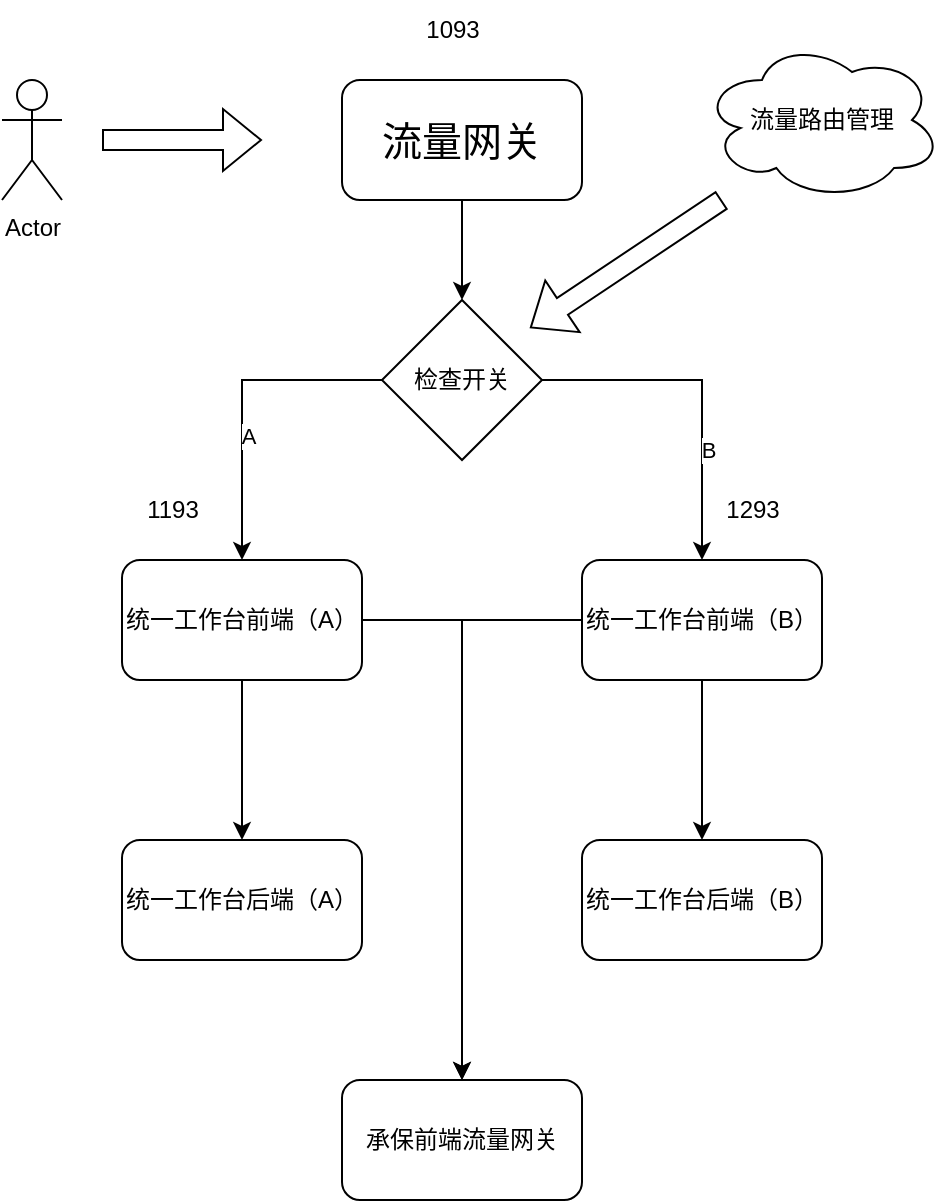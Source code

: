 <mxfile version="24.7.3" type="github">
  <diagram name="第 1 页" id="tZbdZ-ZDqYEMzEUsVfKP">
    <mxGraphModel dx="1368" dy="790" grid="1" gridSize="10" guides="1" tooltips="1" connect="1" arrows="1" fold="1" page="1" pageScale="1" pageWidth="827" pageHeight="1169" math="0" shadow="0">
      <root>
        <mxCell id="0" />
        <mxCell id="1" parent="0" />
        <mxCell id="QO0jwUj8NBlgtjvNCejm-1" value="Actor" style="shape=umlActor;verticalLabelPosition=bottom;verticalAlign=top;html=1;outlineConnect=0;" vertex="1" parent="1">
          <mxGeometry x="150" y="110" width="30" height="60" as="geometry" />
        </mxCell>
        <mxCell id="QO0jwUj8NBlgtjvNCejm-9" value="" style="edgeStyle=orthogonalEdgeStyle;rounded=0;orthogonalLoop=1;jettySize=auto;html=1;" edge="1" parent="1" source="QO0jwUj8NBlgtjvNCejm-2" target="QO0jwUj8NBlgtjvNCejm-8">
          <mxGeometry relative="1" as="geometry" />
        </mxCell>
        <mxCell id="QO0jwUj8NBlgtjvNCejm-2" value="&lt;font style=&quot;font-size: 20px;&quot;&gt;流量网关&lt;br&gt;&lt;/font&gt;" style="rounded=1;whiteSpace=wrap;html=1;" vertex="1" parent="1">
          <mxGeometry x="320" y="110" width="120" height="60" as="geometry" />
        </mxCell>
        <mxCell id="QO0jwUj8NBlgtjvNCejm-3" value="" style="shape=flexArrow;endArrow=classic;html=1;rounded=0;" edge="1" parent="1">
          <mxGeometry width="50" height="50" relative="1" as="geometry">
            <mxPoint x="200" y="140" as="sourcePoint" />
            <mxPoint x="280" y="140" as="targetPoint" />
          </mxGeometry>
        </mxCell>
        <mxCell id="QO0jwUj8NBlgtjvNCejm-24" value="" style="edgeStyle=orthogonalEdgeStyle;rounded=0;orthogonalLoop=1;jettySize=auto;html=1;" edge="1" parent="1" source="QO0jwUj8NBlgtjvNCejm-4" target="QO0jwUj8NBlgtjvNCejm-23">
          <mxGeometry relative="1" as="geometry" />
        </mxCell>
        <mxCell id="QO0jwUj8NBlgtjvNCejm-29" style="edgeStyle=orthogonalEdgeStyle;rounded=0;orthogonalLoop=1;jettySize=auto;html=1;entryX=0.5;entryY=0;entryDx=0;entryDy=0;" edge="1" parent="1" source="QO0jwUj8NBlgtjvNCejm-4" target="QO0jwUj8NBlgtjvNCejm-27">
          <mxGeometry relative="1" as="geometry">
            <Array as="points">
              <mxPoint x="380" y="380" />
            </Array>
          </mxGeometry>
        </mxCell>
        <mxCell id="QO0jwUj8NBlgtjvNCejm-4" value="统一工作台前端（A）" style="rounded=1;whiteSpace=wrap;html=1;" vertex="1" parent="1">
          <mxGeometry x="210" y="350" width="120" height="60" as="geometry" />
        </mxCell>
        <mxCell id="QO0jwUj8NBlgtjvNCejm-26" value="" style="edgeStyle=orthogonalEdgeStyle;rounded=0;orthogonalLoop=1;jettySize=auto;html=1;" edge="1" parent="1" source="QO0jwUj8NBlgtjvNCejm-5" target="QO0jwUj8NBlgtjvNCejm-25">
          <mxGeometry relative="1" as="geometry" />
        </mxCell>
        <mxCell id="QO0jwUj8NBlgtjvNCejm-28" value="" style="edgeStyle=orthogonalEdgeStyle;rounded=0;orthogonalLoop=1;jettySize=auto;html=1;" edge="1" parent="1" source="QO0jwUj8NBlgtjvNCejm-5" target="QO0jwUj8NBlgtjvNCejm-27">
          <mxGeometry relative="1" as="geometry">
            <Array as="points">
              <mxPoint x="380" y="380" />
            </Array>
          </mxGeometry>
        </mxCell>
        <mxCell id="QO0jwUj8NBlgtjvNCejm-5" value="统一工作台前端（B）" style="rounded=1;whiteSpace=wrap;html=1;" vertex="1" parent="1">
          <mxGeometry x="440" y="350" width="120" height="60" as="geometry" />
        </mxCell>
        <mxCell id="QO0jwUj8NBlgtjvNCejm-10" style="edgeStyle=orthogonalEdgeStyle;rounded=0;orthogonalLoop=1;jettySize=auto;html=1;" edge="1" parent="1" source="QO0jwUj8NBlgtjvNCejm-8" target="QO0jwUj8NBlgtjvNCejm-4">
          <mxGeometry relative="1" as="geometry" />
        </mxCell>
        <mxCell id="QO0jwUj8NBlgtjvNCejm-12" value="A" style="edgeLabel;html=1;align=center;verticalAlign=middle;resizable=0;points=[];" vertex="1" connectable="0" parent="QO0jwUj8NBlgtjvNCejm-10">
          <mxGeometry x="0.217" y="3" relative="1" as="geometry">
            <mxPoint as="offset" />
          </mxGeometry>
        </mxCell>
        <mxCell id="QO0jwUj8NBlgtjvNCejm-11" style="edgeStyle=orthogonalEdgeStyle;rounded=0;orthogonalLoop=1;jettySize=auto;html=1;" edge="1" parent="1" source="QO0jwUj8NBlgtjvNCejm-8" target="QO0jwUj8NBlgtjvNCejm-5">
          <mxGeometry relative="1" as="geometry" />
        </mxCell>
        <mxCell id="QO0jwUj8NBlgtjvNCejm-13" value="B" style="edgeLabel;html=1;align=center;verticalAlign=middle;resizable=0;points=[];" vertex="1" connectable="0" parent="QO0jwUj8NBlgtjvNCejm-11">
          <mxGeometry x="0.352" y="3" relative="1" as="geometry">
            <mxPoint as="offset" />
          </mxGeometry>
        </mxCell>
        <mxCell id="QO0jwUj8NBlgtjvNCejm-8" value="检查开关" style="rhombus;whiteSpace=wrap;html=1;" vertex="1" parent="1">
          <mxGeometry x="340" y="220" width="80" height="80" as="geometry" />
        </mxCell>
        <mxCell id="QO0jwUj8NBlgtjvNCejm-15" value="流量路由管理" style="ellipse;shape=cloud;whiteSpace=wrap;html=1;" vertex="1" parent="1">
          <mxGeometry x="500" y="90" width="120" height="80" as="geometry" />
        </mxCell>
        <mxCell id="QO0jwUj8NBlgtjvNCejm-16" value="" style="shape=flexArrow;endArrow=classic;html=1;rounded=0;" edge="1" parent="1">
          <mxGeometry width="50" height="50" relative="1" as="geometry">
            <mxPoint x="510" y="170" as="sourcePoint" />
            <mxPoint x="414" y="234" as="targetPoint" />
          </mxGeometry>
        </mxCell>
        <mxCell id="QO0jwUj8NBlgtjvNCejm-17" value="1093" style="text;html=1;align=center;verticalAlign=middle;resizable=0;points=[];autosize=1;strokeColor=none;fillColor=none;" vertex="1" parent="1">
          <mxGeometry x="350" y="70" width="50" height="30" as="geometry" />
        </mxCell>
        <mxCell id="QO0jwUj8NBlgtjvNCejm-18" value="1193" style="text;html=1;align=center;verticalAlign=middle;resizable=0;points=[];autosize=1;strokeColor=none;fillColor=none;" vertex="1" parent="1">
          <mxGeometry x="210" y="310" width="50" height="30" as="geometry" />
        </mxCell>
        <mxCell id="QO0jwUj8NBlgtjvNCejm-19" value="1293" style="text;html=1;align=center;verticalAlign=middle;resizable=0;points=[];autosize=1;strokeColor=none;fillColor=none;" vertex="1" parent="1">
          <mxGeometry x="500" y="310" width="50" height="30" as="geometry" />
        </mxCell>
        <mxCell id="QO0jwUj8NBlgtjvNCejm-23" value="统一工作台后端（A）" style="rounded=1;whiteSpace=wrap;html=1;" vertex="1" parent="1">
          <mxGeometry x="210" y="490" width="120" height="60" as="geometry" />
        </mxCell>
        <mxCell id="QO0jwUj8NBlgtjvNCejm-25" value="统一工作台后端（B）" style="rounded=1;whiteSpace=wrap;html=1;" vertex="1" parent="1">
          <mxGeometry x="440" y="490" width="120" height="60" as="geometry" />
        </mxCell>
        <mxCell id="QO0jwUj8NBlgtjvNCejm-27" value="承保前端流量网关" style="rounded=1;whiteSpace=wrap;html=1;" vertex="1" parent="1">
          <mxGeometry x="320" y="610" width="120" height="60" as="geometry" />
        </mxCell>
      </root>
    </mxGraphModel>
  </diagram>
</mxfile>
